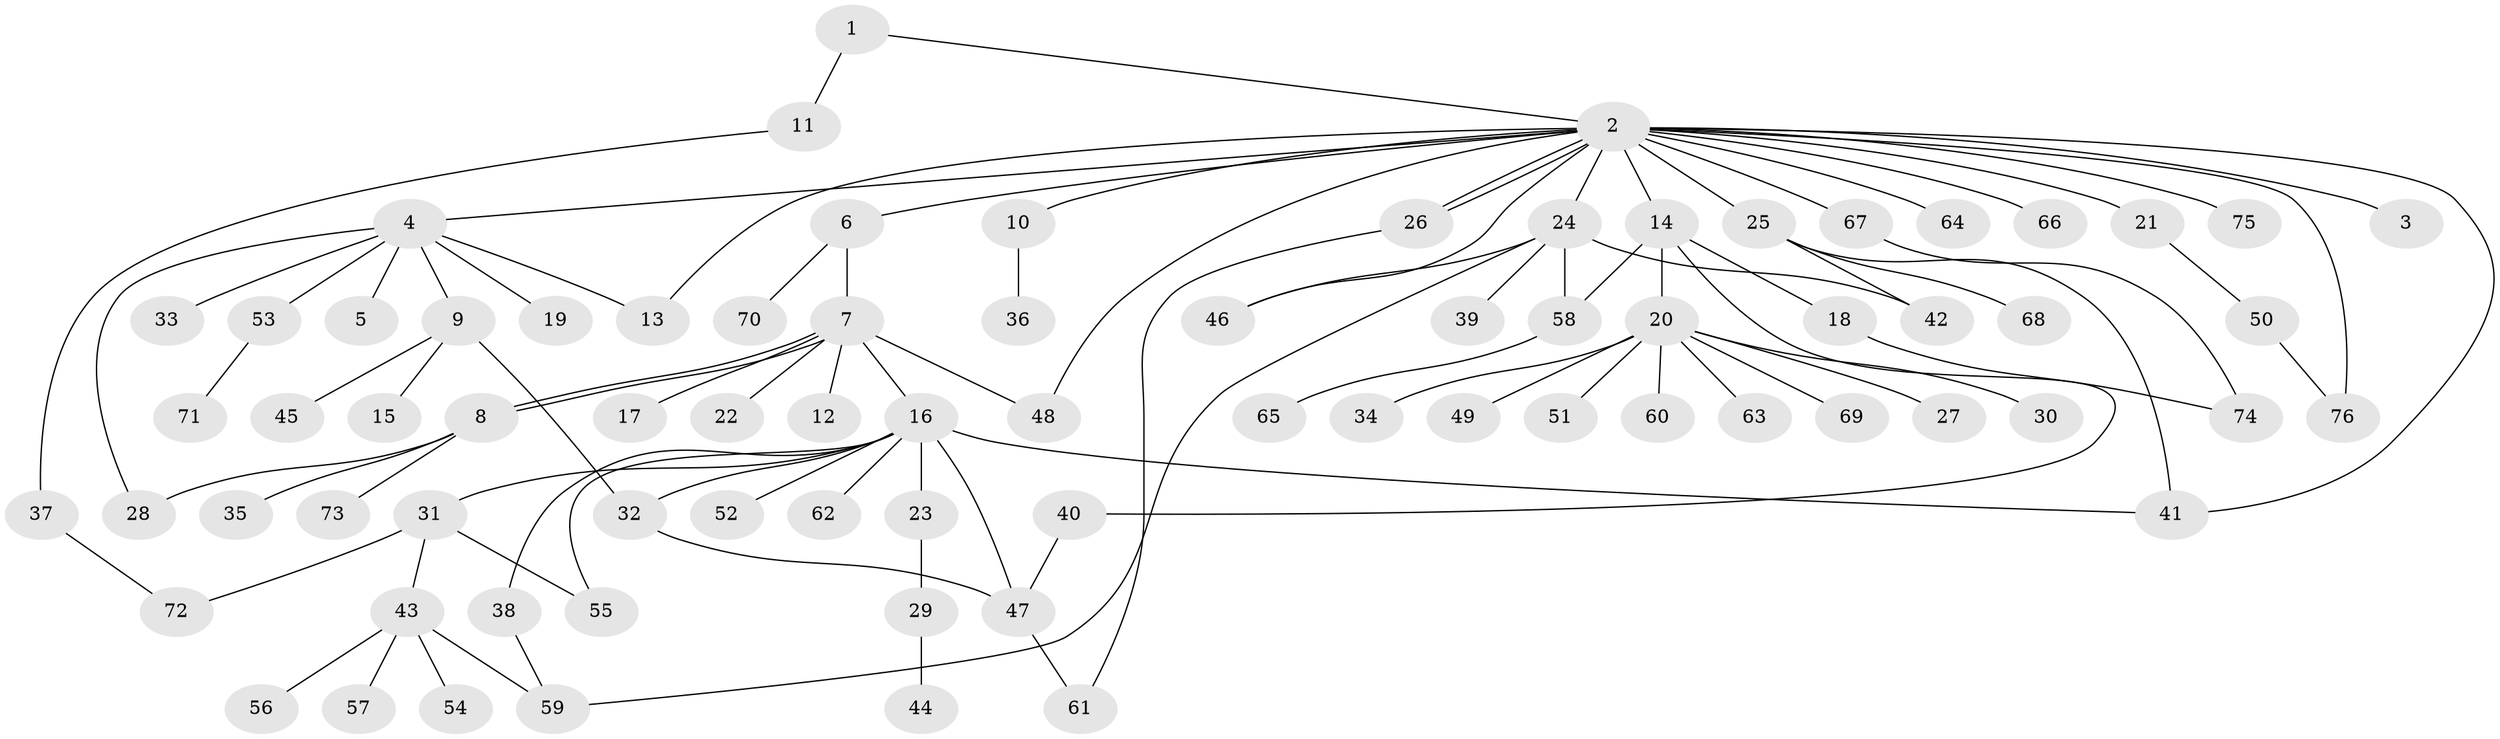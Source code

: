 // coarse degree distribution, {2: 0.19642857142857142, 17: 0.017857142857142856, 7: 0.03571428571428571, 1: 0.5, 5: 0.03571428571428571, 3: 0.10714285714285714, 6: 0.017857142857142856, 9: 0.017857142857142856, 8: 0.017857142857142856, 4: 0.05357142857142857}
// Generated by graph-tools (version 1.1) at 2025/23/03/03/25 07:23:50]
// undirected, 76 vertices, 95 edges
graph export_dot {
graph [start="1"]
  node [color=gray90,style=filled];
  1;
  2;
  3;
  4;
  5;
  6;
  7;
  8;
  9;
  10;
  11;
  12;
  13;
  14;
  15;
  16;
  17;
  18;
  19;
  20;
  21;
  22;
  23;
  24;
  25;
  26;
  27;
  28;
  29;
  30;
  31;
  32;
  33;
  34;
  35;
  36;
  37;
  38;
  39;
  40;
  41;
  42;
  43;
  44;
  45;
  46;
  47;
  48;
  49;
  50;
  51;
  52;
  53;
  54;
  55;
  56;
  57;
  58;
  59;
  60;
  61;
  62;
  63;
  64;
  65;
  66;
  67;
  68;
  69;
  70;
  71;
  72;
  73;
  74;
  75;
  76;
  1 -- 2;
  1 -- 11;
  2 -- 3;
  2 -- 4;
  2 -- 6;
  2 -- 10;
  2 -- 13;
  2 -- 14;
  2 -- 21;
  2 -- 24;
  2 -- 25;
  2 -- 26;
  2 -- 26;
  2 -- 41;
  2 -- 46;
  2 -- 48;
  2 -- 64;
  2 -- 66;
  2 -- 67;
  2 -- 75;
  2 -- 76;
  4 -- 5;
  4 -- 9;
  4 -- 13;
  4 -- 19;
  4 -- 28;
  4 -- 33;
  4 -- 53;
  6 -- 7;
  6 -- 70;
  7 -- 8;
  7 -- 8;
  7 -- 12;
  7 -- 16;
  7 -- 17;
  7 -- 22;
  7 -- 48;
  8 -- 28;
  8 -- 35;
  8 -- 73;
  9 -- 15;
  9 -- 32;
  9 -- 45;
  10 -- 36;
  11 -- 37;
  14 -- 18;
  14 -- 20;
  14 -- 40;
  14 -- 58;
  16 -- 23;
  16 -- 31;
  16 -- 32;
  16 -- 38;
  16 -- 41;
  16 -- 47;
  16 -- 52;
  16 -- 55;
  16 -- 62;
  18 -- 74;
  20 -- 27;
  20 -- 30;
  20 -- 34;
  20 -- 49;
  20 -- 51;
  20 -- 60;
  20 -- 63;
  20 -- 69;
  21 -- 50;
  23 -- 29;
  24 -- 39;
  24 -- 42;
  24 -- 46;
  24 -- 58;
  24 -- 59;
  25 -- 41;
  25 -- 42;
  25 -- 68;
  26 -- 61;
  29 -- 44;
  31 -- 43;
  31 -- 55;
  31 -- 72;
  32 -- 47;
  37 -- 72;
  38 -- 59;
  40 -- 47;
  43 -- 54;
  43 -- 56;
  43 -- 57;
  43 -- 59;
  47 -- 61;
  50 -- 76;
  53 -- 71;
  58 -- 65;
  67 -- 74;
}
